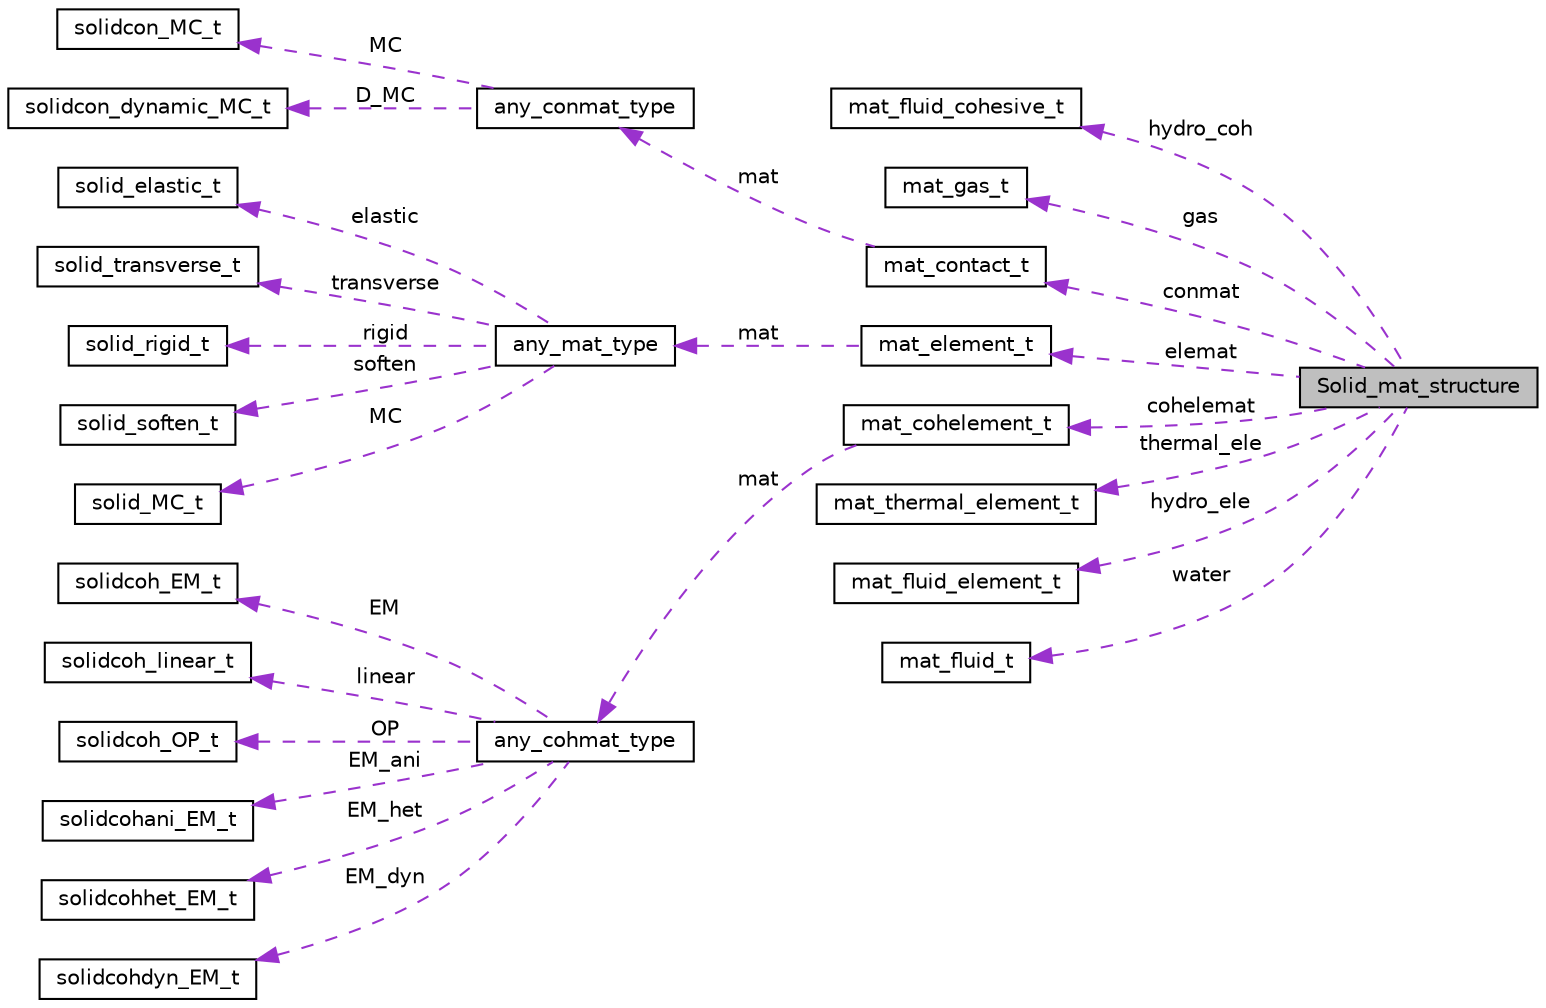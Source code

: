 digraph "Solid_mat_structure"
{
 // LATEX_PDF_SIZE
  edge [fontname="Helvetica",fontsize="10",labelfontname="Helvetica",labelfontsize="10"];
  node [fontname="Helvetica",fontsize="10",shape=record];
  rankdir="LR";
  Node1 [label="Solid_mat_structure",height=0.2,width=0.4,color="black", fillcolor="grey75", style="filled", fontcolor="black",tooltip=" "];
  Node2 -> Node1 [dir="back",color="darkorchid3",fontsize="10",style="dashed",label=" hydro_coh" ,fontname="Helvetica"];
  Node2 [label="mat_fluid_cohesive_t",height=0.2,width=0.4,color="black", fillcolor="white", style="filled",URL="$structmat__fluid__cohesive__t.html",tooltip=" "];
  Node3 -> Node1 [dir="back",color="darkorchid3",fontsize="10",style="dashed",label=" gas" ,fontname="Helvetica"];
  Node3 [label="mat_gas_t",height=0.2,width=0.4,color="black", fillcolor="white", style="filled",URL="$structmat__gas__t.html",tooltip=" "];
  Node4 -> Node1 [dir="back",color="darkorchid3",fontsize="10",style="dashed",label=" conmat" ,fontname="Helvetica"];
  Node4 [label="mat_contact_t",height=0.2,width=0.4,color="black", fillcolor="white", style="filled",URL="$structmat__contact__t.html",tooltip=" "];
  Node5 -> Node4 [dir="back",color="darkorchid3",fontsize="10",style="dashed",label=" mat" ,fontname="Helvetica"];
  Node5 [label="any_conmat_type",height=0.2,width=0.4,color="black", fillcolor="white", style="filled",URL="$unionany__conmat__type.html",tooltip=" "];
  Node6 -> Node5 [dir="back",color="darkorchid3",fontsize="10",style="dashed",label=" MC" ,fontname="Helvetica"];
  Node6 [label="solidcon_MC_t",height=0.2,width=0.4,color="black", fillcolor="white", style="filled",URL="$structsolidcon___m_c__t.html",tooltip=" "];
  Node7 -> Node5 [dir="back",color="darkorchid3",fontsize="10",style="dashed",label=" D_MC" ,fontname="Helvetica"];
  Node7 [label="solidcon_dynamic_MC_t",height=0.2,width=0.4,color="black", fillcolor="white", style="filled",URL="$structsolidcon__dynamic___m_c__t.html",tooltip=" "];
  Node8 -> Node1 [dir="back",color="darkorchid3",fontsize="10",style="dashed",label=" elemat" ,fontname="Helvetica"];
  Node8 [label="mat_element_t",height=0.2,width=0.4,color="black", fillcolor="white", style="filled",URL="$structmat__element__t.html",tooltip=" "];
  Node9 -> Node8 [dir="back",color="darkorchid3",fontsize="10",style="dashed",label=" mat" ,fontname="Helvetica"];
  Node9 [label="any_mat_type",height=0.2,width=0.4,color="black", fillcolor="white", style="filled",URL="$unionany__mat__type.html",tooltip=" "];
  Node10 -> Node9 [dir="back",color="darkorchid3",fontsize="10",style="dashed",label=" elastic" ,fontname="Helvetica"];
  Node10 [label="solid_elastic_t",height=0.2,width=0.4,color="black", fillcolor="white", style="filled",URL="$structsolid__elastic__t.html",tooltip=" "];
  Node11 -> Node9 [dir="back",color="darkorchid3",fontsize="10",style="dashed",label=" transverse" ,fontname="Helvetica"];
  Node11 [label="solid_transverse_t",height=0.2,width=0.4,color="black", fillcolor="white", style="filled",URL="$structsolid__transverse__t.html",tooltip=" "];
  Node12 -> Node9 [dir="back",color="darkorchid3",fontsize="10",style="dashed",label=" rigid" ,fontname="Helvetica"];
  Node12 [label="solid_rigid_t",height=0.2,width=0.4,color="black", fillcolor="white", style="filled",URL="$structsolid__rigid__t.html",tooltip=" "];
  Node13 -> Node9 [dir="back",color="darkorchid3",fontsize="10",style="dashed",label=" soften" ,fontname="Helvetica"];
  Node13 [label="solid_soften_t",height=0.2,width=0.4,color="black", fillcolor="white", style="filled",URL="$structsolid__soften__t.html",tooltip=" "];
  Node14 -> Node9 [dir="back",color="darkorchid3",fontsize="10",style="dashed",label=" MC" ,fontname="Helvetica"];
  Node14 [label="solid_MC_t",height=0.2,width=0.4,color="black", fillcolor="white", style="filled",URL="$structsolid___m_c__t.html",tooltip=" "];
  Node15 -> Node1 [dir="back",color="darkorchid3",fontsize="10",style="dashed",label=" cohelemat" ,fontname="Helvetica"];
  Node15 [label="mat_cohelement_t",height=0.2,width=0.4,color="black", fillcolor="white", style="filled",URL="$structmat__cohelement__t.html",tooltip=" "];
  Node16 -> Node15 [dir="back",color="darkorchid3",fontsize="10",style="dashed",label=" mat" ,fontname="Helvetica"];
  Node16 [label="any_cohmat_type",height=0.2,width=0.4,color="black", fillcolor="white", style="filled",URL="$unionany__cohmat__type.html",tooltip=" "];
  Node17 -> Node16 [dir="back",color="darkorchid3",fontsize="10",style="dashed",label=" EM" ,fontname="Helvetica"];
  Node17 [label="solidcoh_EM_t",height=0.2,width=0.4,color="black", fillcolor="white", style="filled",URL="$structsolidcoh___e_m__t.html",tooltip=" "];
  Node18 -> Node16 [dir="back",color="darkorchid3",fontsize="10",style="dashed",label=" linear" ,fontname="Helvetica"];
  Node18 [label="solidcoh_linear_t",height=0.2,width=0.4,color="black", fillcolor="white", style="filled",URL="$structsolidcoh__linear__t.html",tooltip=" "];
  Node19 -> Node16 [dir="back",color="darkorchid3",fontsize="10",style="dashed",label=" OP" ,fontname="Helvetica"];
  Node19 [label="solidcoh_OP_t",height=0.2,width=0.4,color="black", fillcolor="white", style="filled",URL="$structsolidcoh___o_p__t.html",tooltip=" "];
  Node20 -> Node16 [dir="back",color="darkorchid3",fontsize="10",style="dashed",label=" EM_ani" ,fontname="Helvetica"];
  Node20 [label="solidcohani_EM_t",height=0.2,width=0.4,color="black", fillcolor="white", style="filled",URL="$structsolidcohani___e_m__t.html",tooltip=" "];
  Node21 -> Node16 [dir="back",color="darkorchid3",fontsize="10",style="dashed",label=" EM_het" ,fontname="Helvetica"];
  Node21 [label="solidcohhet_EM_t",height=0.2,width=0.4,color="black", fillcolor="white", style="filled",URL="$structsolidcohhet___e_m__t.html",tooltip=" "];
  Node22 -> Node16 [dir="back",color="darkorchid3",fontsize="10",style="dashed",label=" EM_dyn" ,fontname="Helvetica"];
  Node22 [label="solidcohdyn_EM_t",height=0.2,width=0.4,color="black", fillcolor="white", style="filled",URL="$structsolidcohdyn___e_m__t.html",tooltip=" "];
  Node23 -> Node1 [dir="back",color="darkorchid3",fontsize="10",style="dashed",label=" thermal_ele" ,fontname="Helvetica"];
  Node23 [label="mat_thermal_element_t",height=0.2,width=0.4,color="black", fillcolor="white", style="filled",URL="$structmat__thermal__element__t.html",tooltip=" "];
  Node24 -> Node1 [dir="back",color="darkorchid3",fontsize="10",style="dashed",label=" hydro_ele" ,fontname="Helvetica"];
  Node24 [label="mat_fluid_element_t",height=0.2,width=0.4,color="black", fillcolor="white", style="filled",URL="$structmat__fluid__element__t.html",tooltip=" "];
  Node25 -> Node1 [dir="back",color="darkorchid3",fontsize="10",style="dashed",label=" water" ,fontname="Helvetica"];
  Node25 [label="mat_fluid_t",height=0.2,width=0.4,color="black", fillcolor="white", style="filled",URL="$structmat__fluid__t.html",tooltip=" "];
}
